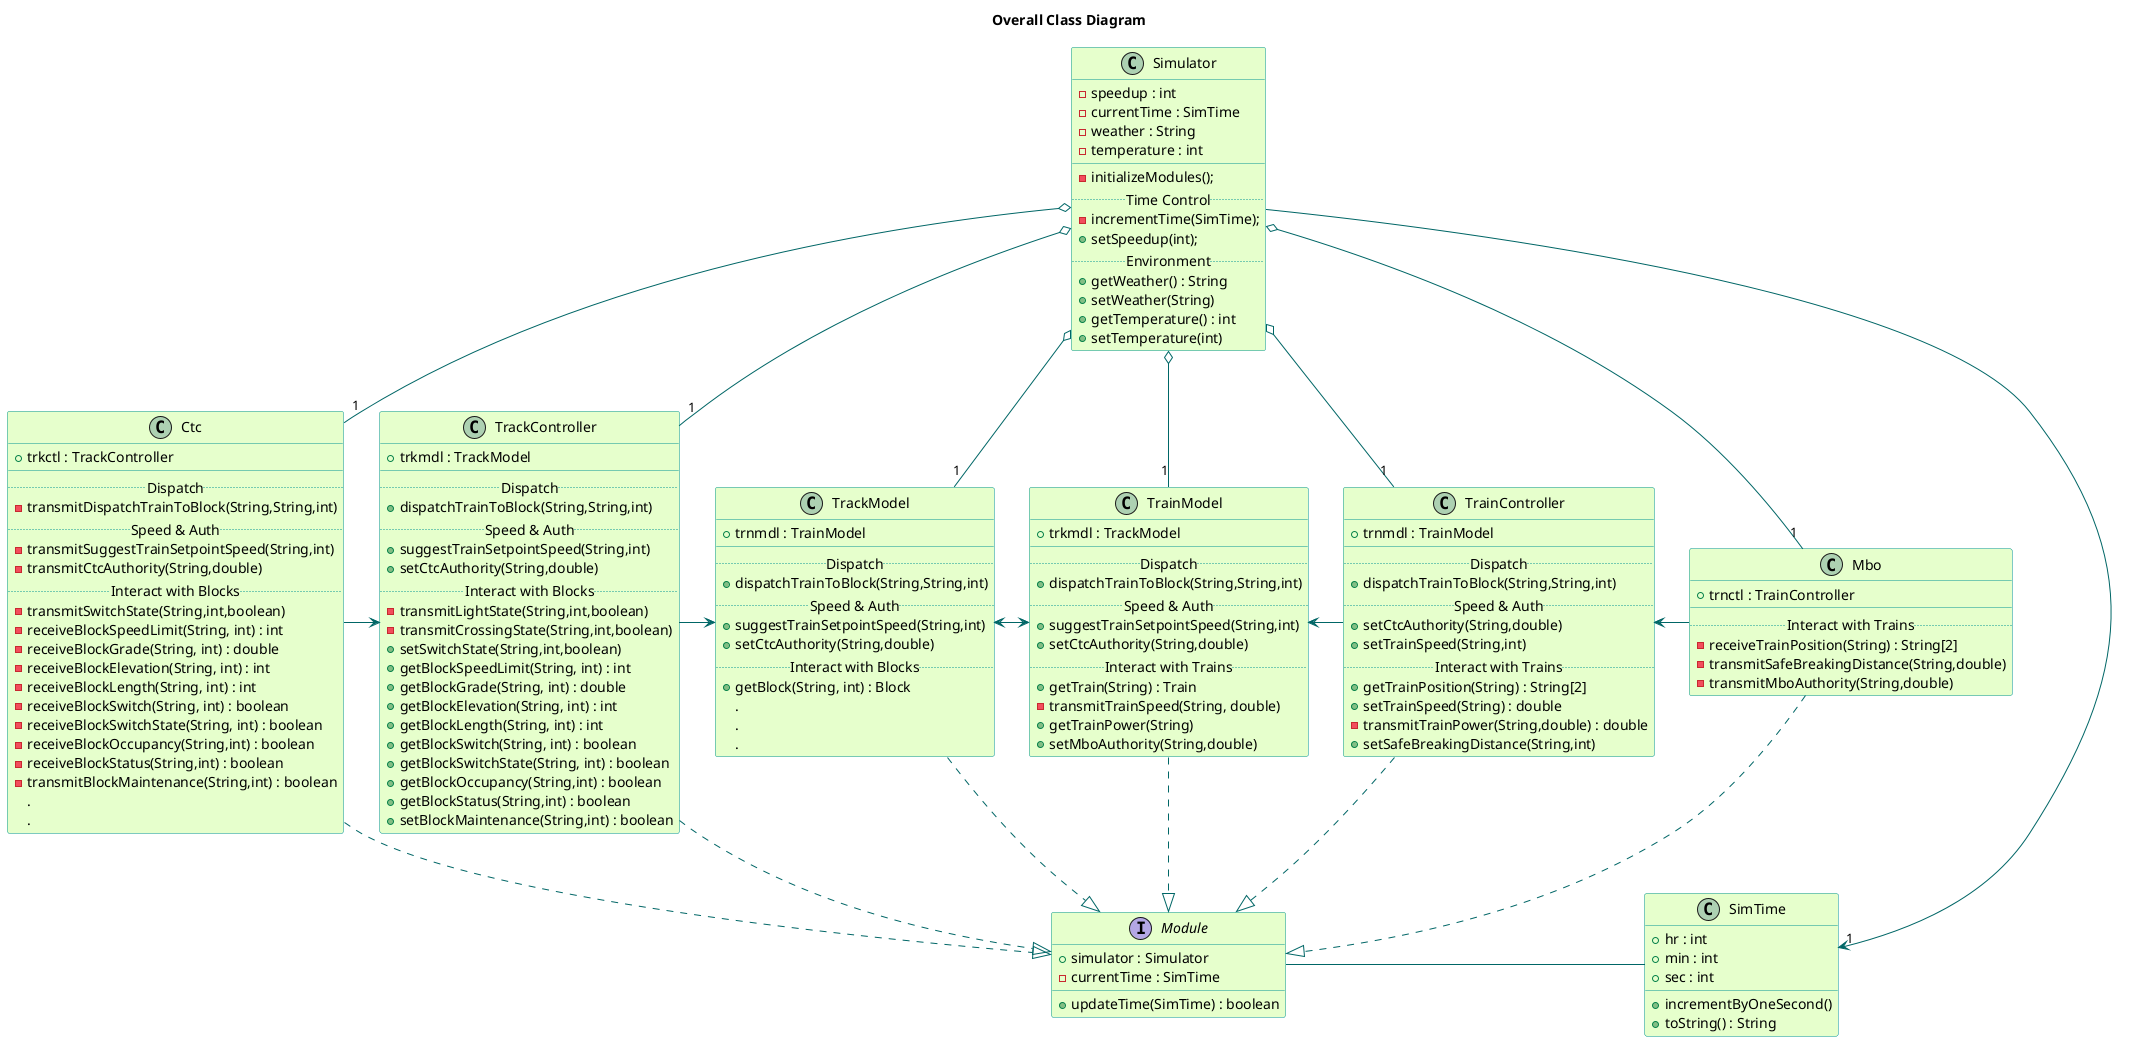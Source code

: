 @startuml
'ticket sales'
'change the getBlock stuff from ctc and trkctl to a setBlocks or something'
'if only I care about time of day, we should not import SimTime to Module'
'Does MBO send authority only to the train model'

title Overall Class Diagram
skinparam backgroundColor transparent
skinparam classBackgroundColor #e6ffcc
skinparam classBorderColor 	#049595
skinparam packageBorderCOlor  #049595
skinparam arrowColor #006666

'skinparam classBackgroundColor #fff
'skinparam classBorderColor #000
'skinparam arrowColor #000


class Simulator{
  -speedup : int
  -currentTime : SimTime
  -weather : String
  -temperature : int
  __
  -initializeModules();
  ..Time Control..
  -incrementTime(SimTime);
  +setSpeedup(int);
  ..Environment..
  +getWeather() : String
  +setWeather(String)
  +getTemperature() : int
  +setTemperature(int)
}
class SimTime{
  +hr : int
  +min : int
  +sec : int
  +incrementByOneSecond()
  +toString() : String
}
interface Module{
  +simulator : Simulator
  -currentTime : SimTime
  +updateTime(SimTime) : boolean
}
class Ctc{
  +trkctl : TrackController
  __
  ..Dispatch..
  -transmitDispatchTrainToBlock(String,String,int)
  ..Speed & Auth..
  -transmitSuggestTrainSetpointSpeed(String,int)
  -transmitCtcAuthority(String,double)
  ..Interact with Blocks..
  -transmitSwitchState(String,int,boolean)
  -receiveBlockSpeedLimit(String, int) : int
  -receiveBlockGrade(String, int) : double
  -receiveBlockElevation(String, int) : int
  -receiveBlockLength(String, int) : int
  -receiveBlockSwitch(String, int) : boolean
  -receiveBlockSwitchState(String, int) : boolean
  -receiveBlockOccupancy(String,int) : boolean
  -receiveBlockStatus(String,int) : boolean
  -transmitBlockMaintenance(String,int) : boolean
  .
  .
}
class TrackController{
  +trkmdl : TrackModel
  __
  ..Dispatch..
  +dispatchTrainToBlock(String,String,int)
  ..Speed & Auth..
  +suggestTrainSetpointSpeed(String,int)
  +setCtcAuthority(String,double)
  ..Interact with Blocks..
  -transmitLightState(String,int,boolean)
  -transmitCrossingState(String,int,boolean)
  +setSwitchState(String,int,boolean)
  +getBlockSpeedLimit(String, int) : int
  +getBlockGrade(String, int) : double
  +getBlockElevation(String, int) : int
  +getBlockLength(String, int) : int
  +getBlockSwitch(String, int) : boolean
  +getBlockSwitchState(String, int) : boolean
  +getBlockOccupancy(String,int) : boolean
  +getBlockStatus(String,int) : boolean
  +setBlockMaintenance(String,int) : boolean
}
class TrackModel{
  +trnmdl : TrainModel
  __
  ..Dispatch..
  +dispatchTrainToBlock(String,String,int)
  ..Speed & Auth..
  +suggestTrainSetpointSpeed(String,int)
  +setCtcAuthority(String,double)
  ..Interact with Blocks..
  +getBlock(String, int) : Block
  .
  .
  .
}
class TrainModel{
  +trkmdl : TrackModel
  __
  ..Dispatch..
  +dispatchTrainToBlock(String,String,int)
  ..Speed & Auth..
  +suggestTrainSetpointSpeed(String,int)
  +setCtcAuthority(String,double)
  ..Interact with Trains..
  +getTrain(String) : Train
  -transmitTrainSpeed(String, double)
  +getTrainPower(String)
  +setMboAuthority(String,double)
}
class TrainController{
  +trnmdl : TrainModel
  __
  ..Dispatch..
  +dispatchTrainToBlock(String,String,int)
  ..Speed & Auth..
  +setCtcAuthority(String,double)
  +setTrainSpeed(String,int)
  ..Interact with Trains..
  +getTrainPosition(String) : String[2]
  +setTrainSpeed(String) : double
  -transmitTrainPower(String,double) : double
  +setSafeBreakingDistance(String,int)
}
class Mbo{
  +trnctl : TrainController
  __
  ..Interact with Trains..
  -receiveTrainPosition(String) : String[2]
  -transmitSafeBreakingDistance(String,double)
  -transmitMboAuthority(String,double)
}

Simulator -> "1" SimTime

Simulator o--"1" Ctc
TrackController "1"--o Simulator
TrackModel "1"--o Simulator
TrainModel "1"--o Simulator
TrainController "1"--o Simulator
Mbo "1"--o Simulator

Ctc -.|> Module
TrackController -.|> Module
TrackModel -.|> Module
TrainModel -.|> Module
TrainController -.|> Module
Mbo -.|> Module

Module - SimTime

Ctc -> TrackController
TrackController -> TrackModel
TrackModel <-> TrainModel
TrainModel <- TrainController
TrainController <- Mbo

@enduml
